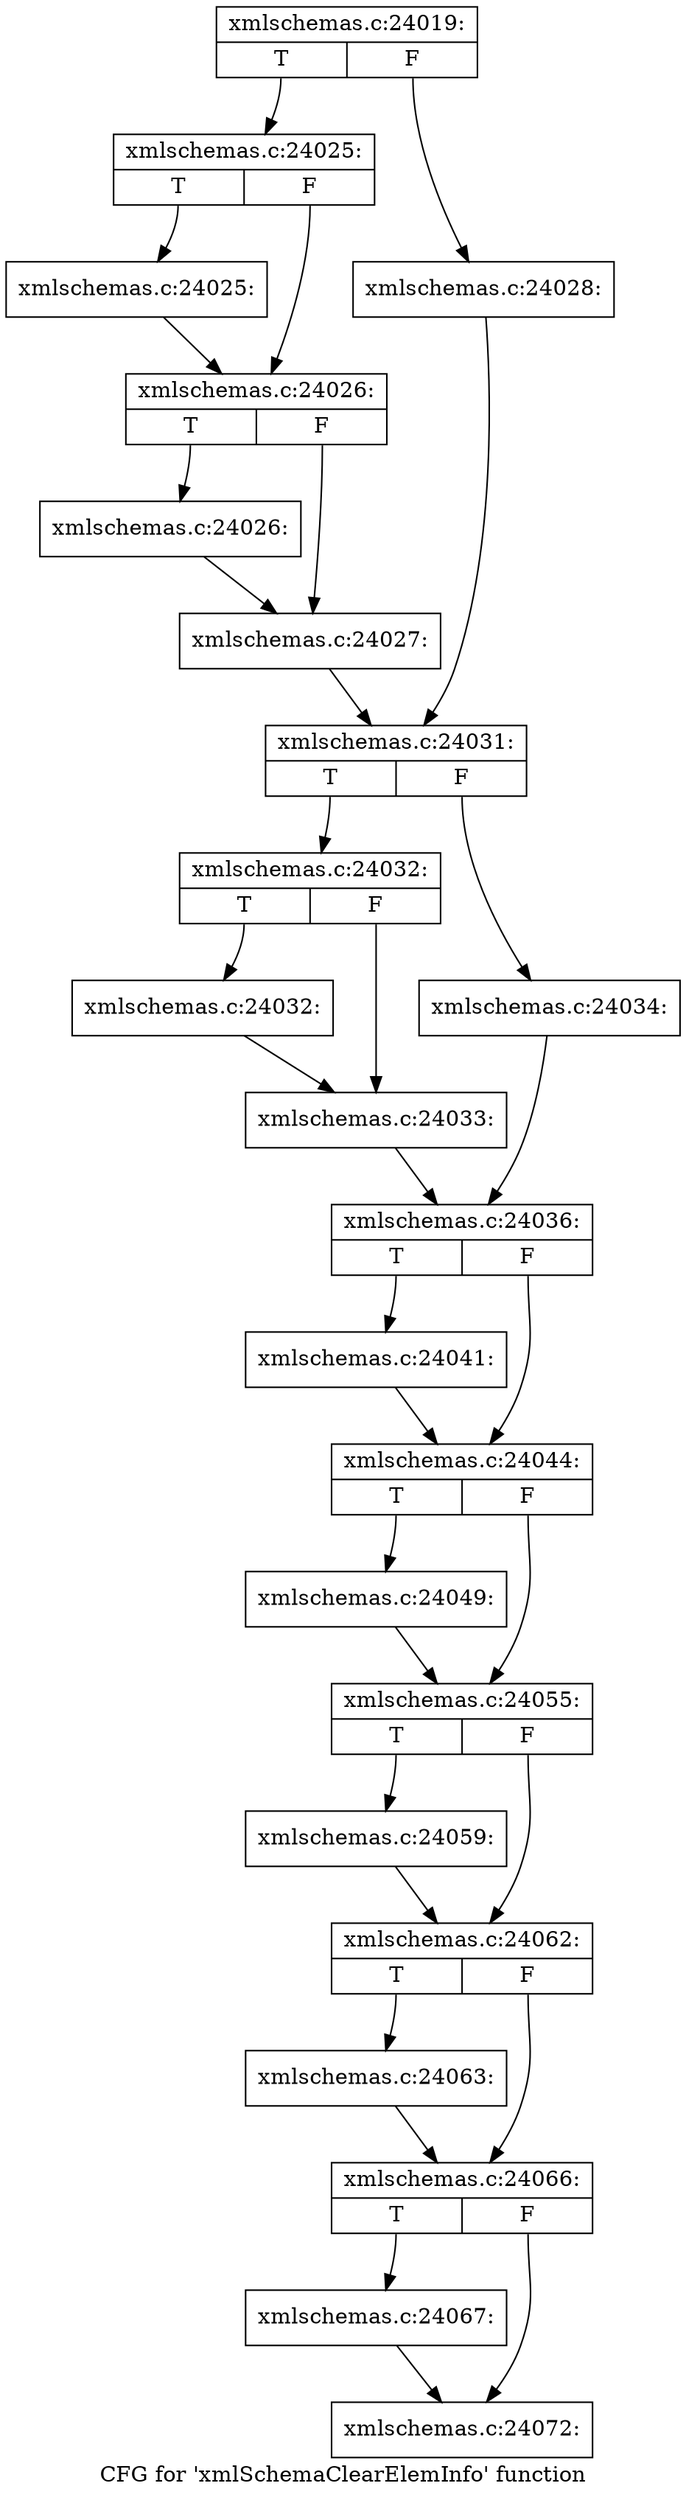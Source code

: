 digraph "CFG for 'xmlSchemaClearElemInfo' function" {
	label="CFG for 'xmlSchemaClearElemInfo' function";

	Node0x5462810 [shape=record,label="{xmlschemas.c:24019:|{<s0>T|<s1>F}}"];
	Node0x5462810:s0 -> Node0x5468510;
	Node0x5462810:s1 -> Node0x54685b0;
	Node0x5468510 [shape=record,label="{xmlschemas.c:24025:|{<s0>T|<s1>F}}"];
	Node0x5468510:s0 -> Node0x5468a90;
	Node0x5468510:s1 -> Node0x5468ae0;
	Node0x5468a90 [shape=record,label="{xmlschemas.c:24025:}"];
	Node0x5468a90 -> Node0x5468ae0;
	Node0x5468ae0 [shape=record,label="{xmlschemas.c:24026:|{<s0>T|<s1>F}}"];
	Node0x5468ae0:s0 -> Node0x54692e0;
	Node0x5468ae0:s1 -> Node0x5469330;
	Node0x54692e0 [shape=record,label="{xmlschemas.c:24026:}"];
	Node0x54692e0 -> Node0x5469330;
	Node0x5469330 [shape=record,label="{xmlschemas.c:24027:}"];
	Node0x5469330 -> Node0x5468560;
	Node0x54685b0 [shape=record,label="{xmlschemas.c:24028:}"];
	Node0x54685b0 -> Node0x5468560;
	Node0x5468560 [shape=record,label="{xmlschemas.c:24031:|{<s0>T|<s1>F}}"];
	Node0x5468560:s0 -> Node0x546a200;
	Node0x5468560:s1 -> Node0x546a2a0;
	Node0x546a200 [shape=record,label="{xmlschemas.c:24032:|{<s0>T|<s1>F}}"];
	Node0x546a200:s0 -> Node0x546a780;
	Node0x546a200:s1 -> Node0x546a7d0;
	Node0x546a780 [shape=record,label="{xmlschemas.c:24032:}"];
	Node0x546a780 -> Node0x546a7d0;
	Node0x546a7d0 [shape=record,label="{xmlschemas.c:24033:}"];
	Node0x546a7d0 -> Node0x546a250;
	Node0x546a2a0 [shape=record,label="{xmlschemas.c:24034:}"];
	Node0x546a2a0 -> Node0x546a250;
	Node0x546a250 [shape=record,label="{xmlschemas.c:24036:|{<s0>T|<s1>F}}"];
	Node0x546a250:s0 -> Node0x546b460;
	Node0x546a250:s1 -> Node0x546b4b0;
	Node0x546b460 [shape=record,label="{xmlschemas.c:24041:}"];
	Node0x546b460 -> Node0x546b4b0;
	Node0x546b4b0 [shape=record,label="{xmlschemas.c:24044:|{<s0>T|<s1>F}}"];
	Node0x546b4b0:s0 -> Node0x546bef0;
	Node0x546b4b0:s1 -> Node0x546bf40;
	Node0x546bef0 [shape=record,label="{xmlschemas.c:24049:}"];
	Node0x546bef0 -> Node0x546bf40;
	Node0x546bf40 [shape=record,label="{xmlschemas.c:24055:|{<s0>T|<s1>F}}"];
	Node0x546bf40:s0 -> Node0x546cca0;
	Node0x546bf40:s1 -> Node0x546cfd0;
	Node0x546cca0 [shape=record,label="{xmlschemas.c:24059:}"];
	Node0x546cca0 -> Node0x546cfd0;
	Node0x546cfd0 [shape=record,label="{xmlschemas.c:24062:|{<s0>T|<s1>F}}"];
	Node0x546cfd0:s0 -> Node0x546dc70;
	Node0x546cfd0:s1 -> Node0x546df30;
	Node0x546dc70 [shape=record,label="{xmlschemas.c:24063:}"];
	Node0x546dc70 -> Node0x546df30;
	Node0x546df30 [shape=record,label="{xmlschemas.c:24066:|{<s0>T|<s1>F}}"];
	Node0x546df30:s0 -> Node0x546e620;
	Node0x546df30:s1 -> Node0x546e850;
	Node0x546e620 [shape=record,label="{xmlschemas.c:24067:}"];
	Node0x546e620 -> Node0x546e850;
	Node0x546e850 [shape=record,label="{xmlschemas.c:24072:}"];
}
